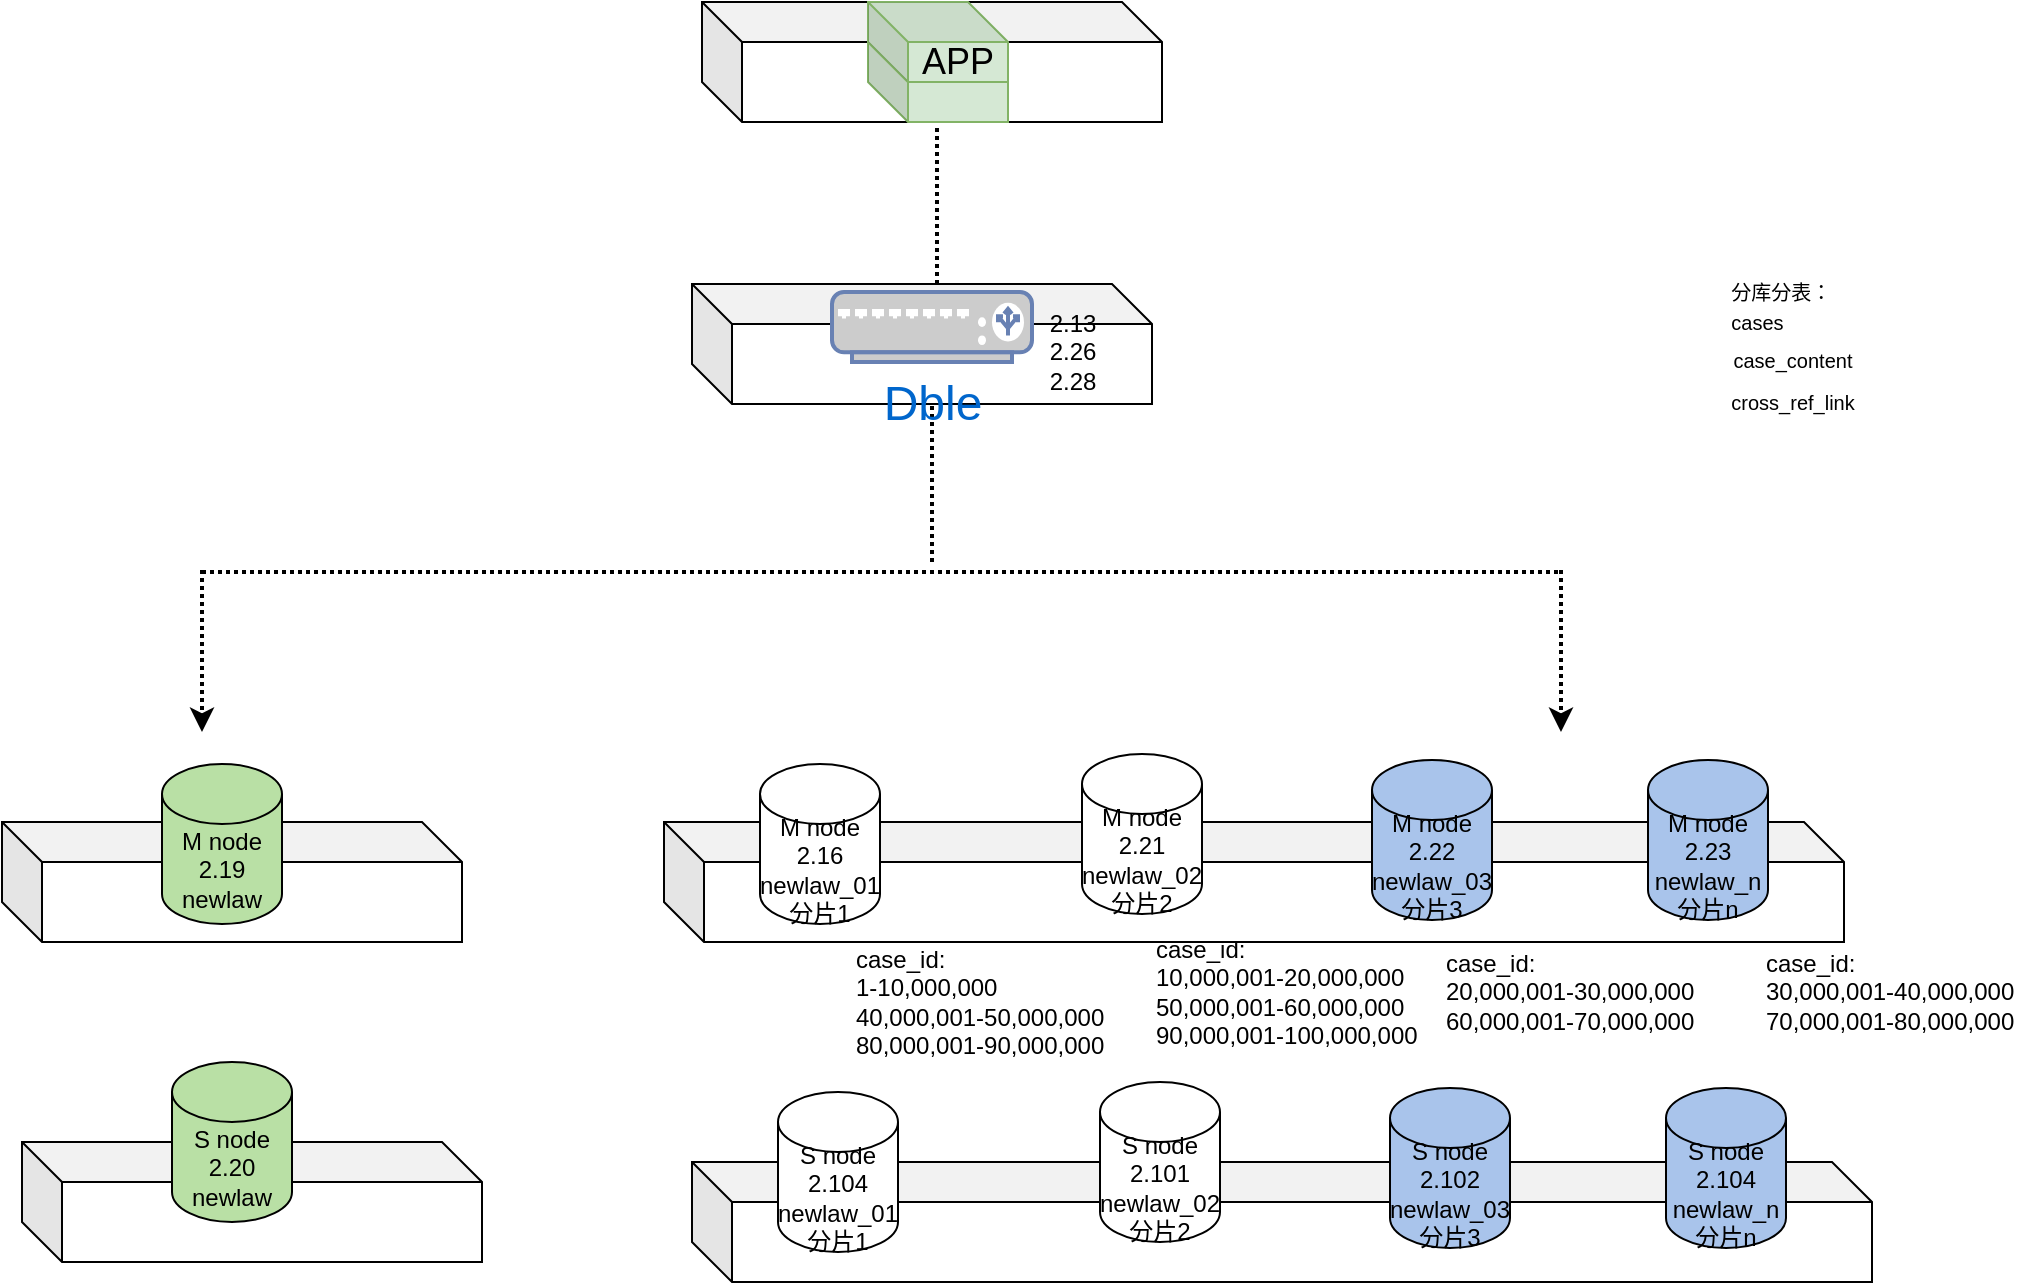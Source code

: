 <mxfile version="17.4.1" type="github">
  <diagram id="j-rCefn72ytLqk8BoCXE" name="Page-1">
    <mxGraphModel dx="1790" dy="835" grid="1" gridSize="10" guides="1" tooltips="1" connect="1" arrows="1" fold="1" page="1" pageScale="1" pageWidth="1169" pageHeight="827" math="0" shadow="0">
      <root>
        <mxCell id="0" />
        <mxCell id="1" parent="0" />
        <mxCell id="BMvWIDHhbsveti_zvsIt-1" value="" style="shape=cube;whiteSpace=wrap;html=1;boundedLbl=1;backgroundOutline=1;darkOpacity=0.05;darkOpacity2=0.1;" parent="1" vertex="1">
          <mxGeometry x="431" y="530" width="590" height="60" as="geometry" />
        </mxCell>
        <mxCell id="BMvWIDHhbsveti_zvsIt-3" value="M node 2.21&lt;br&gt;newlaw_02&lt;br&gt;分片2" style="shape=cylinder3;whiteSpace=wrap;html=1;boundedLbl=1;backgroundOutline=1;size=15;" parent="1" vertex="1">
          <mxGeometry x="640" y="496" width="60" height="80" as="geometry" />
        </mxCell>
        <mxCell id="BMvWIDHhbsveti_zvsIt-4" value="M node 2.22&lt;br&gt;newlaw_03&lt;br&gt;分片3" style="shape=cylinder3;whiteSpace=wrap;html=1;boundedLbl=1;backgroundOutline=1;size=15;fillColor=#A9C4EB;" parent="1" vertex="1">
          <mxGeometry x="785" y="499" width="60" height="80" as="geometry" />
        </mxCell>
        <mxCell id="BMvWIDHhbsveti_zvsIt-5" value="M node 2.23&lt;br&gt;newlaw_n&lt;br&gt;分片n" style="shape=cylinder3;whiteSpace=wrap;html=1;boundedLbl=1;backgroundOutline=1;size=15;fillColor=#A9C4EB;" parent="1" vertex="1">
          <mxGeometry x="923" y="499" width="60" height="80" as="geometry" />
        </mxCell>
        <mxCell id="BMvWIDHhbsveti_zvsIt-6" value="M node 2.16&lt;br&gt;newlaw_01&lt;br&gt;分片1" style="shape=cylinder3;whiteSpace=wrap;html=1;boundedLbl=1;backgroundOutline=1;size=15;" parent="1" vertex="1">
          <mxGeometry x="479" y="501" width="60" height="80" as="geometry" />
        </mxCell>
        <mxCell id="BMvWIDHhbsveti_zvsIt-7" value="" style="shape=cube;whiteSpace=wrap;html=1;boundedLbl=1;backgroundOutline=1;darkOpacity=0.05;darkOpacity2=0.1;" parent="1" vertex="1">
          <mxGeometry x="100" y="530" width="230" height="60" as="geometry" />
        </mxCell>
        <mxCell id="BMvWIDHhbsveti_zvsIt-8" value="M node 2.19&lt;br&gt;newlaw" style="shape=cylinder3;whiteSpace=wrap;html=1;boundedLbl=1;backgroundOutline=1;size=15;fillColor=#B9E0A5;" parent="1" vertex="1">
          <mxGeometry x="180" y="501" width="60" height="80" as="geometry" />
        </mxCell>
        <mxCell id="BMvWIDHhbsveti_zvsIt-10" value="case_id:&lt;br&gt;1-10,000,000&lt;br&gt;40,000,001-50,000,000&lt;br&gt;80,000,001-90,000,000" style="text;html=1;resizable=0;autosize=1;align=left;verticalAlign=middle;points=[];fillColor=none;strokeColor=none;rounded=0;" parent="1" vertex="1">
          <mxGeometry x="525" y="590" width="140" height="60" as="geometry" />
        </mxCell>
        <mxCell id="BMvWIDHhbsveti_zvsIt-11" value="case_id:&lt;br&gt;10,000,001-20,000,000&lt;br&gt;50,000,001-60,000,000&lt;br&gt;90,000,001-100,000,000" style="text;html=1;resizable=0;autosize=1;align=left;verticalAlign=middle;points=[];fillColor=none;strokeColor=none;rounded=0;" parent="1" vertex="1">
          <mxGeometry x="675" y="585" width="150" height="60" as="geometry" />
        </mxCell>
        <mxCell id="BMvWIDHhbsveti_zvsIt-12" value="case_id:&lt;br&gt;20,000,001-30,000,000&lt;br&gt;60,000,001-70,000,000" style="text;html=1;resizable=0;autosize=1;align=left;verticalAlign=middle;points=[];fillColor=none;strokeColor=none;rounded=0;" parent="1" vertex="1">
          <mxGeometry x="820" y="590" width="140" height="50" as="geometry" />
        </mxCell>
        <mxCell id="BMvWIDHhbsveti_zvsIt-13" value="case_id:&lt;br&gt;30,000,001-40,000,000&lt;br&gt;70,000,001-80,000,000" style="text;html=1;resizable=0;autosize=1;align=left;verticalAlign=middle;points=[];fillColor=none;strokeColor=none;rounded=0;" parent="1" vertex="1">
          <mxGeometry x="980" y="590" width="140" height="50" as="geometry" />
        </mxCell>
        <mxCell id="BMvWIDHhbsveti_zvsIt-14" value="" style="shape=cube;whiteSpace=wrap;html=1;boundedLbl=1;backgroundOutline=1;darkOpacity=0.05;darkOpacity2=0.1;" parent="1" vertex="1">
          <mxGeometry x="110" y="690" width="230" height="60" as="geometry" />
        </mxCell>
        <mxCell id="BMvWIDHhbsveti_zvsIt-15" value="S node 2.20&lt;br&gt;newlaw" style="shape=cylinder3;whiteSpace=wrap;html=1;boundedLbl=1;backgroundOutline=1;size=15;fillColor=#B9E0A5;" parent="1" vertex="1">
          <mxGeometry x="185" y="650" width="60" height="80" as="geometry" />
        </mxCell>
        <mxCell id="BMvWIDHhbsveti_zvsIt-16" value="" style="shape=cube;whiteSpace=wrap;html=1;boundedLbl=1;backgroundOutline=1;darkOpacity=0.05;darkOpacity2=0.1;" parent="1" vertex="1">
          <mxGeometry x="445" y="700" width="590" height="60" as="geometry" />
        </mxCell>
        <mxCell id="BMvWIDHhbsveti_zvsIt-17" value="S node 2.101&lt;br&gt;newlaw_02&lt;br&gt;分片2" style="shape=cylinder3;whiteSpace=wrap;html=1;boundedLbl=1;backgroundOutline=1;size=15;" parent="1" vertex="1">
          <mxGeometry x="649" y="660" width="60" height="80" as="geometry" />
        </mxCell>
        <mxCell id="BMvWIDHhbsveti_zvsIt-18" value="S node 2.102&lt;br&gt;newlaw_03&lt;br&gt;分片3" style="shape=cylinder3;whiteSpace=wrap;html=1;boundedLbl=1;backgroundOutline=1;size=15;fillColor=#A9C4EB;" parent="1" vertex="1">
          <mxGeometry x="794" y="663" width="60" height="80" as="geometry" />
        </mxCell>
        <mxCell id="BMvWIDHhbsveti_zvsIt-19" value="S node 2.104&lt;br&gt;newlaw_n&lt;br&gt;分片n" style="shape=cylinder3;whiteSpace=wrap;html=1;boundedLbl=1;backgroundOutline=1;size=15;fillColor=#A9C4EB;" parent="1" vertex="1">
          <mxGeometry x="932" y="663" width="60" height="80" as="geometry" />
        </mxCell>
        <mxCell id="BMvWIDHhbsveti_zvsIt-20" value="S node 2.104&lt;br&gt;newlaw_01&lt;br&gt;分片1" style="shape=cylinder3;whiteSpace=wrap;html=1;boundedLbl=1;backgroundOutline=1;size=15;" parent="1" vertex="1">
          <mxGeometry x="488" y="665" width="60" height="80" as="geometry" />
        </mxCell>
        <mxCell id="BMvWIDHhbsveti_zvsIt-21" value="" style="endArrow=none;html=1;rounded=0;dashed=1;strokeWidth=2;dashPattern=1 1;" parent="1" edge="1">
          <mxGeometry width="50" height="50" relative="1" as="geometry">
            <mxPoint x="200" y="405" as="sourcePoint" />
            <mxPoint x="880" y="405" as="targetPoint" />
          </mxGeometry>
        </mxCell>
        <mxCell id="BMvWIDHhbsveti_zvsIt-22" value="" style="endArrow=classic;html=1;rounded=0;strokeWidth=2;dashed=1;dashPattern=1 1;" parent="1" edge="1">
          <mxGeometry width="50" height="50" relative="1" as="geometry">
            <mxPoint x="200" y="404" as="sourcePoint" />
            <mxPoint x="200" y="485" as="targetPoint" />
          </mxGeometry>
        </mxCell>
        <mxCell id="BMvWIDHhbsveti_zvsIt-23" value="" style="endArrow=classic;html=1;rounded=0;strokeWidth=2;dashed=1;dashPattern=1 1;" parent="1" edge="1">
          <mxGeometry width="50" height="50" relative="1" as="geometry">
            <mxPoint x="879.5" y="404" as="sourcePoint" />
            <mxPoint x="879.5" y="485" as="targetPoint" />
          </mxGeometry>
        </mxCell>
        <mxCell id="BMvWIDHhbsveti_zvsIt-24" value="" style="shape=cube;whiteSpace=wrap;html=1;boundedLbl=1;backgroundOutline=1;darkOpacity=0.05;darkOpacity2=0.1;" parent="1" vertex="1">
          <mxGeometry x="445" y="261" width="230" height="60" as="geometry" />
        </mxCell>
        <mxCell id="BMvWIDHhbsveti_zvsIt-32" value="" style="shape=cube;whiteSpace=wrap;html=1;boundedLbl=1;backgroundOutline=1;darkOpacity=0.05;darkOpacity2=0.1;" parent="1" vertex="1">
          <mxGeometry x="450" y="120" width="230" height="60" as="geometry" />
        </mxCell>
        <mxCell id="BMvWIDHhbsveti_zvsIt-35" value="" style="shape=cube;whiteSpace=wrap;html=1;boundedLbl=1;backgroundOutline=1;darkOpacity=0.05;darkOpacity2=0.1;fillColor=#d5e8d4;strokeColor=#82b366;" parent="1" vertex="1">
          <mxGeometry x="533" y="140" width="70" height="40" as="geometry" />
        </mxCell>
        <mxCell id="BMvWIDHhbsveti_zvsIt-36" value="&lt;font style=&quot;font-size: 18px&quot;&gt;APP&lt;/font&gt;" style="shape=cube;whiteSpace=wrap;html=1;boundedLbl=1;backgroundOutline=1;darkOpacity=0.05;darkOpacity2=0.1;fillColor=#d5e8d4;strokeColor=#82b366;" parent="1" vertex="1">
          <mxGeometry x="533" y="120" width="70" height="40" as="geometry" />
        </mxCell>
        <mxCell id="BMvWIDHhbsveti_zvsIt-37" value="" style="endArrow=none;dashed=1;html=1;dashPattern=1 1;strokeWidth=2;rounded=0;fontSize=18;fontColor=#000000;" parent="1" edge="1">
          <mxGeometry width="50" height="50" relative="1" as="geometry">
            <mxPoint x="565" y="400" as="sourcePoint" />
            <mxPoint x="565" y="321" as="targetPoint" />
          </mxGeometry>
        </mxCell>
        <mxCell id="BMvWIDHhbsveti_zvsIt-38" value="" style="endArrow=none;dashed=1;html=1;dashPattern=1 1;strokeWidth=2;rounded=0;fontSize=18;fontColor=#000000;" parent="1" edge="1">
          <mxGeometry width="50" height="50" relative="1" as="geometry">
            <mxPoint x="567.5" y="261" as="sourcePoint" />
            <mxPoint x="567.5" y="182" as="targetPoint" />
          </mxGeometry>
        </mxCell>
        <mxCell id="BMvWIDHhbsveti_zvsIt-39" value="&lt;div style=&quot;text-align: left&quot;&gt;&lt;span style=&quot;font-size: 10px&quot;&gt;分库分表：&lt;/span&gt;&lt;/div&gt;&lt;font style=&quot;font-size: 10px&quot;&gt;&lt;div style=&quot;text-align: left&quot;&gt;&lt;span&gt;cases&lt;/span&gt;&lt;/div&gt;case_content&lt;br style=&quot;font-size: 10px&quot;&gt;cross_ref_link&lt;/font&gt;" style="text;html=1;resizable=0;autosize=1;align=center;verticalAlign=middle;points=[];fillColor=none;strokeColor=none;rounded=0;fontSize=18;fontColor=#000000;" parent="1" vertex="1">
          <mxGeometry x="950" y="241" width="90" height="100" as="geometry" />
        </mxCell>
        <mxCell id="gy2y5vexmjJmt5THN5rL-1" value="&lt;font style=&quot;font-size: 24px&quot;&gt;Dble&lt;/font&gt;" style="fontColor=#0066CC;verticalAlign=top;verticalLabelPosition=bottom;labelPosition=center;align=center;html=1;outlineConnect=0;fillColor=#CCCCCC;strokeColor=#6881B3;gradientColor=none;gradientDirection=north;strokeWidth=2;shape=mxgraph.networks.load_balancer;" vertex="1" parent="1">
          <mxGeometry x="515" y="265" width="100" height="35" as="geometry" />
        </mxCell>
        <mxCell id="gy2y5vexmjJmt5THN5rL-3" value="2.13&lt;br&gt;2.26&lt;br&gt;2.28" style="text;html=1;resizable=0;autosize=1;align=center;verticalAlign=middle;points=[];fillColor=none;strokeColor=none;rounded=0;fontSize=12;" vertex="1" parent="1">
          <mxGeometry x="615" y="270" width="40" height="50" as="geometry" />
        </mxCell>
      </root>
    </mxGraphModel>
  </diagram>
</mxfile>
